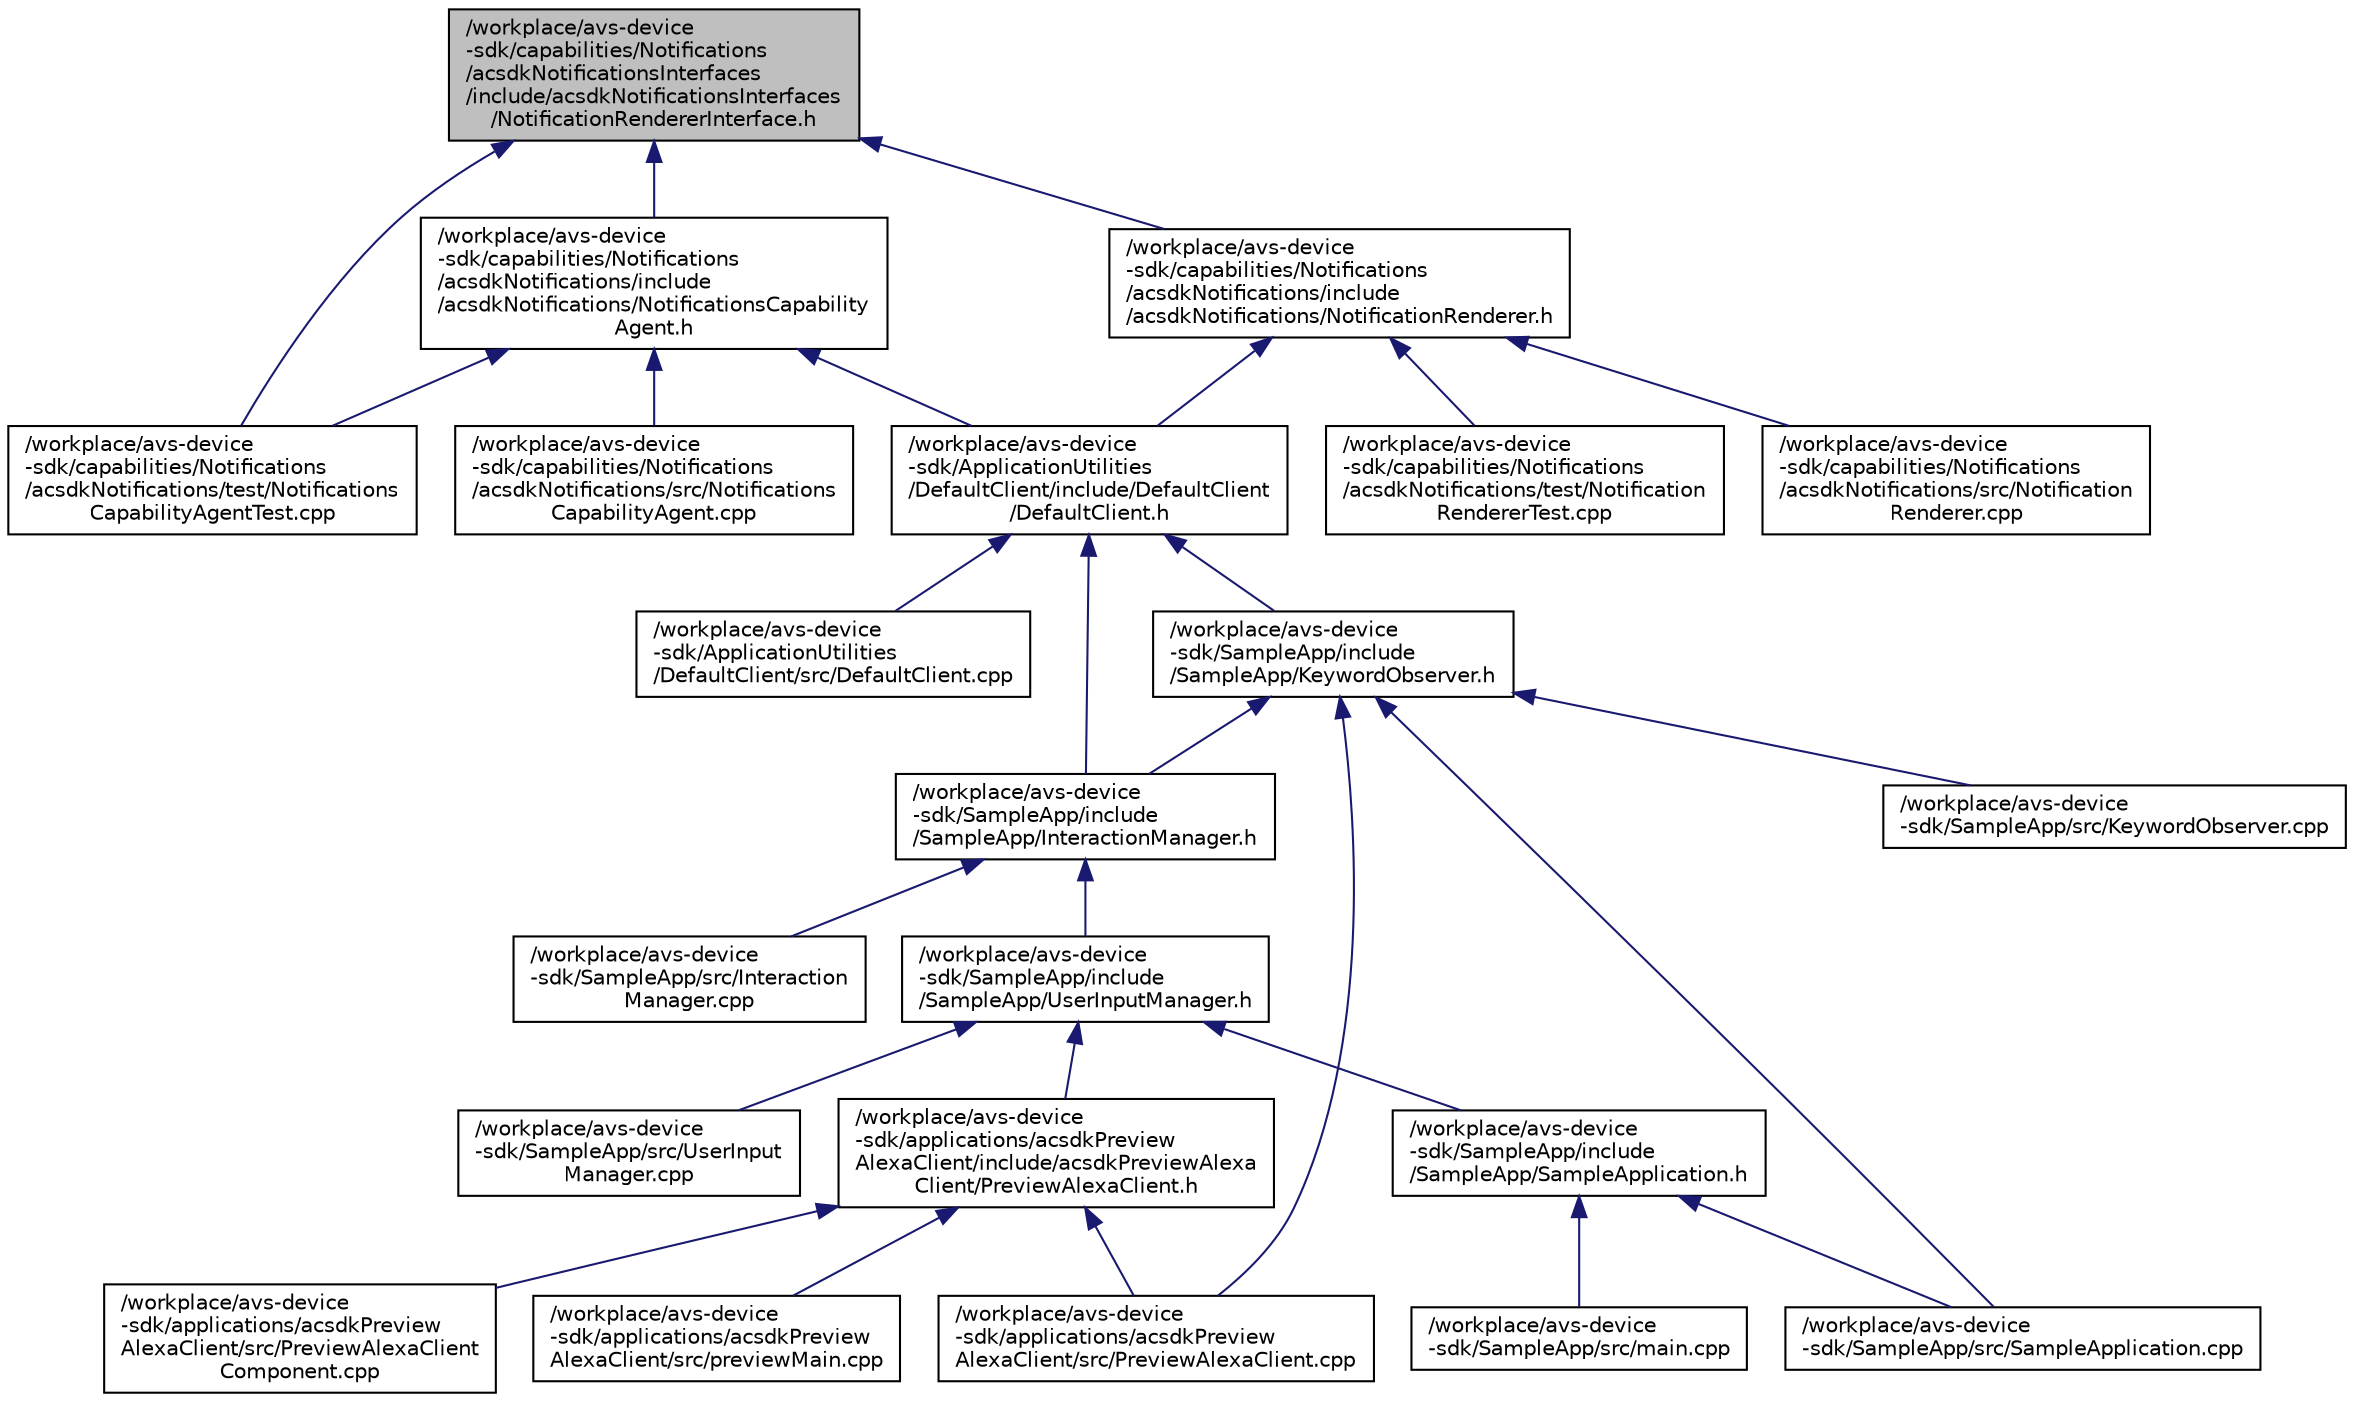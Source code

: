 digraph "/workplace/avs-device-sdk/capabilities/Notifications/acsdkNotificationsInterfaces/include/acsdkNotificationsInterfaces/NotificationRendererInterface.h"
{
  edge [fontname="Helvetica",fontsize="10",labelfontname="Helvetica",labelfontsize="10"];
  node [fontname="Helvetica",fontsize="10",shape=record];
  Node5 [label="/workplace/avs-device\l-sdk/capabilities/Notifications\l/acsdkNotificationsInterfaces\l/include/acsdkNotificationsInterfaces\l/NotificationRendererInterface.h",height=0.2,width=0.4,color="black", fillcolor="grey75", style="filled", fontcolor="black"];
  Node5 -> Node6 [dir="back",color="midnightblue",fontsize="10",style="solid",fontname="Helvetica"];
  Node6 [label="/workplace/avs-device\l-sdk/capabilities/Notifications\l/acsdkNotifications/include\l/acsdkNotifications/NotificationRenderer.h",height=0.2,width=0.4,color="black", fillcolor="white", style="filled",URL="$_notification_renderer_8h.html"];
  Node6 -> Node7 [dir="back",color="midnightblue",fontsize="10",style="solid",fontname="Helvetica"];
  Node7 [label="/workplace/avs-device\l-sdk/ApplicationUtilities\l/DefaultClient/include/DefaultClient\l/DefaultClient.h",height=0.2,width=0.4,color="black", fillcolor="white", style="filled",URL="$_default_client_8h.html"];
  Node7 -> Node8 [dir="back",color="midnightblue",fontsize="10",style="solid",fontname="Helvetica"];
  Node8 [label="/workplace/avs-device\l-sdk/ApplicationUtilities\l/DefaultClient/src/DefaultClient.cpp",height=0.2,width=0.4,color="black", fillcolor="white", style="filled",URL="$_default_client_8cpp.html"];
  Node7 -> Node9 [dir="back",color="midnightblue",fontsize="10",style="solid",fontname="Helvetica"];
  Node9 [label="/workplace/avs-device\l-sdk/SampleApp/include\l/SampleApp/InteractionManager.h",height=0.2,width=0.4,color="black", fillcolor="white", style="filled",URL="$_interaction_manager_8h.html"];
  Node9 -> Node10 [dir="back",color="midnightblue",fontsize="10",style="solid",fontname="Helvetica"];
  Node10 [label="/workplace/avs-device\l-sdk/SampleApp/include\l/SampleApp/UserInputManager.h",height=0.2,width=0.4,color="black", fillcolor="white", style="filled",URL="$_user_input_manager_8h.html"];
  Node10 -> Node11 [dir="back",color="midnightblue",fontsize="10",style="solid",fontname="Helvetica"];
  Node11 [label="/workplace/avs-device\l-sdk/applications/acsdkPreview\lAlexaClient/include/acsdkPreviewAlexa\lClient/PreviewAlexaClient.h",height=0.2,width=0.4,color="black", fillcolor="white", style="filled",URL="$_preview_alexa_client_8h.html"];
  Node11 -> Node12 [dir="back",color="midnightblue",fontsize="10",style="solid",fontname="Helvetica"];
  Node12 [label="/workplace/avs-device\l-sdk/applications/acsdkPreview\lAlexaClient/src/PreviewAlexaClient.cpp",height=0.2,width=0.4,color="black", fillcolor="white", style="filled",URL="$_preview_alexa_client_8cpp.html"];
  Node11 -> Node13 [dir="back",color="midnightblue",fontsize="10",style="solid",fontname="Helvetica"];
  Node13 [label="/workplace/avs-device\l-sdk/applications/acsdkPreview\lAlexaClient/src/PreviewAlexaClient\lComponent.cpp",height=0.2,width=0.4,color="black", fillcolor="white", style="filled",URL="$_preview_alexa_client_component_8cpp.html"];
  Node11 -> Node14 [dir="back",color="midnightblue",fontsize="10",style="solid",fontname="Helvetica"];
  Node14 [label="/workplace/avs-device\l-sdk/applications/acsdkPreview\lAlexaClient/src/previewMain.cpp",height=0.2,width=0.4,color="black", fillcolor="white", style="filled",URL="$preview_main_8cpp.html"];
  Node10 -> Node15 [dir="back",color="midnightblue",fontsize="10",style="solid",fontname="Helvetica"];
  Node15 [label="/workplace/avs-device\l-sdk/SampleApp/include\l/SampleApp/SampleApplication.h",height=0.2,width=0.4,color="black", fillcolor="white", style="filled",URL="$_sample_application_8h.html"];
  Node15 -> Node16 [dir="back",color="midnightblue",fontsize="10",style="solid",fontname="Helvetica"];
  Node16 [label="/workplace/avs-device\l-sdk/SampleApp/src/main.cpp",height=0.2,width=0.4,color="black", fillcolor="white", style="filled",URL="$main_8cpp.html"];
  Node15 -> Node17 [dir="back",color="midnightblue",fontsize="10",style="solid",fontname="Helvetica"];
  Node17 [label="/workplace/avs-device\l-sdk/SampleApp/src/SampleApplication.cpp",height=0.2,width=0.4,color="black", fillcolor="white", style="filled",URL="$_sample_application_8cpp.html"];
  Node10 -> Node18 [dir="back",color="midnightblue",fontsize="10",style="solid",fontname="Helvetica"];
  Node18 [label="/workplace/avs-device\l-sdk/SampleApp/src/UserInput\lManager.cpp",height=0.2,width=0.4,color="black", fillcolor="white", style="filled",URL="$_user_input_manager_8cpp.html"];
  Node9 -> Node19 [dir="back",color="midnightblue",fontsize="10",style="solid",fontname="Helvetica"];
  Node19 [label="/workplace/avs-device\l-sdk/SampleApp/src/Interaction\lManager.cpp",height=0.2,width=0.4,color="black", fillcolor="white", style="filled",URL="$_interaction_manager_8cpp.html"];
  Node7 -> Node20 [dir="back",color="midnightblue",fontsize="10",style="solid",fontname="Helvetica"];
  Node20 [label="/workplace/avs-device\l-sdk/SampleApp/include\l/SampleApp/KeywordObserver.h",height=0.2,width=0.4,color="black", fillcolor="white", style="filled",URL="$_keyword_observer_8h.html"];
  Node20 -> Node12 [dir="back",color="midnightblue",fontsize="10",style="solid",fontname="Helvetica"];
  Node20 -> Node9 [dir="back",color="midnightblue",fontsize="10",style="solid",fontname="Helvetica"];
  Node20 -> Node21 [dir="back",color="midnightblue",fontsize="10",style="solid",fontname="Helvetica"];
  Node21 [label="/workplace/avs-device\l-sdk/SampleApp/src/KeywordObserver.cpp",height=0.2,width=0.4,color="black", fillcolor="white", style="filled",URL="$_keyword_observer_8cpp.html"];
  Node20 -> Node17 [dir="back",color="midnightblue",fontsize="10",style="solid",fontname="Helvetica"];
  Node6 -> Node22 [dir="back",color="midnightblue",fontsize="10",style="solid",fontname="Helvetica"];
  Node22 [label="/workplace/avs-device\l-sdk/capabilities/Notifications\l/acsdkNotifications/src/Notification\lRenderer.cpp",height=0.2,width=0.4,color="black", fillcolor="white", style="filled",URL="$_notification_renderer_8cpp.html"];
  Node6 -> Node23 [dir="back",color="midnightblue",fontsize="10",style="solid",fontname="Helvetica"];
  Node23 [label="/workplace/avs-device\l-sdk/capabilities/Notifications\l/acsdkNotifications/test/Notification\lRendererTest.cpp",height=0.2,width=0.4,color="black", fillcolor="white", style="filled",URL="$_notification_renderer_test_8cpp.html"];
  Node5 -> Node24 [dir="back",color="midnightblue",fontsize="10",style="solid",fontname="Helvetica"];
  Node24 [label="/workplace/avs-device\l-sdk/capabilities/Notifications\l/acsdkNotifications/include\l/acsdkNotifications/NotificationsCapability\lAgent.h",height=0.2,width=0.4,color="black", fillcolor="white", style="filled",URL="$_notifications_capability_agent_8h.html"];
  Node24 -> Node7 [dir="back",color="midnightblue",fontsize="10",style="solid",fontname="Helvetica"];
  Node24 -> Node25 [dir="back",color="midnightblue",fontsize="10",style="solid",fontname="Helvetica"];
  Node25 [label="/workplace/avs-device\l-sdk/capabilities/Notifications\l/acsdkNotifications/src/Notifications\lCapabilityAgent.cpp",height=0.2,width=0.4,color="black", fillcolor="white", style="filled",URL="$_notifications_capability_agent_8cpp.html"];
  Node24 -> Node26 [dir="back",color="midnightblue",fontsize="10",style="solid",fontname="Helvetica"];
  Node26 [label="/workplace/avs-device\l-sdk/capabilities/Notifications\l/acsdkNotifications/test/Notifications\lCapabilityAgentTest.cpp",height=0.2,width=0.4,color="black", fillcolor="white", style="filled",URL="$_notifications_capability_agent_test_8cpp.html"];
  Node5 -> Node26 [dir="back",color="midnightblue",fontsize="10",style="solid",fontname="Helvetica"];
}

